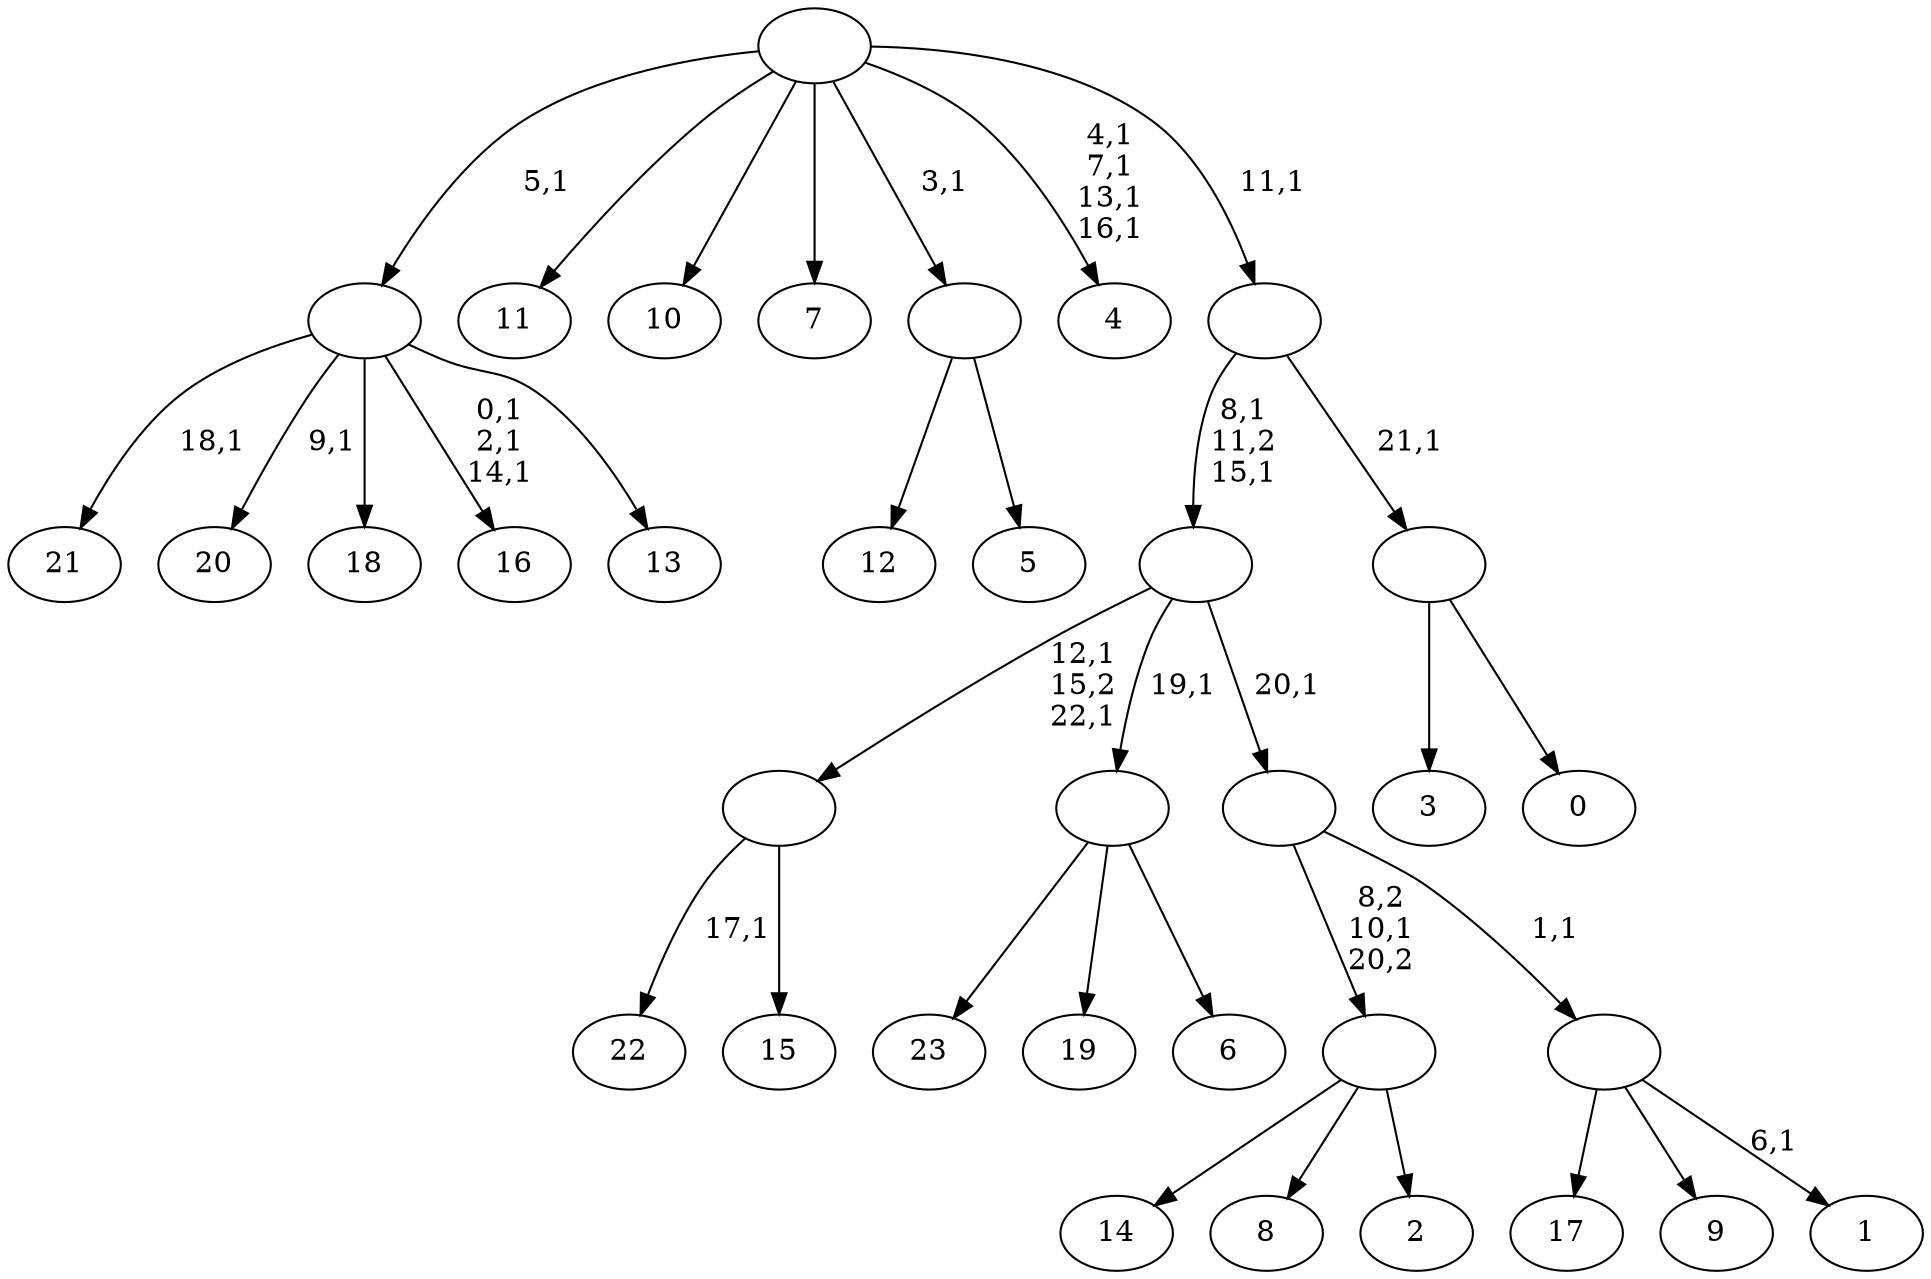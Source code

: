 digraph T {
	47 [label="23"]
	46 [label="22"]
	44 [label="21"]
	42 [label="20"]
	40 [label="19"]
	39 [label="18"]
	38 [label="17"]
	37 [label="16"]
	33 [label="15"]
	32 [label=""]
	30 [label="14"]
	29 [label="13"]
	28 [label=""]
	27 [label="12"]
	26 [label="11"]
	25 [label="10"]
	24 [label="9"]
	23 [label="8"]
	22 [label="7"]
	21 [label="6"]
	20 [label=""]
	19 [label="5"]
	18 [label=""]
	17 [label="4"]
	12 [label="3"]
	11 [label="2"]
	10 [label=""]
	9 [label="1"]
	7 [label=""]
	6 [label=""]
	5 [label=""]
	3 [label="0"]
	2 [label=""]
	1 [label=""]
	0 [label=""]
	32 -> 46 [label="17,1"]
	32 -> 33 [label=""]
	28 -> 37 [label="0,1\n2,1\n14,1"]
	28 -> 42 [label="9,1"]
	28 -> 44 [label="18,1"]
	28 -> 39 [label=""]
	28 -> 29 [label=""]
	20 -> 47 [label=""]
	20 -> 40 [label=""]
	20 -> 21 [label=""]
	18 -> 27 [label=""]
	18 -> 19 [label=""]
	10 -> 30 [label=""]
	10 -> 23 [label=""]
	10 -> 11 [label=""]
	7 -> 9 [label="6,1"]
	7 -> 38 [label=""]
	7 -> 24 [label=""]
	6 -> 10 [label="8,2\n10,1\n20,2"]
	6 -> 7 [label="1,1"]
	5 -> 32 [label="12,1\n15,2\n22,1"]
	5 -> 20 [label="19,1"]
	5 -> 6 [label="20,1"]
	2 -> 12 [label=""]
	2 -> 3 [label=""]
	1 -> 5 [label="8,1\n11,2\n15,1"]
	1 -> 2 [label="21,1"]
	0 -> 17 [label="4,1\n7,1\n13,1\n16,1"]
	0 -> 28 [label="5,1"]
	0 -> 26 [label=""]
	0 -> 25 [label=""]
	0 -> 22 [label=""]
	0 -> 18 [label="3,1"]
	0 -> 1 [label="11,1"]
}

